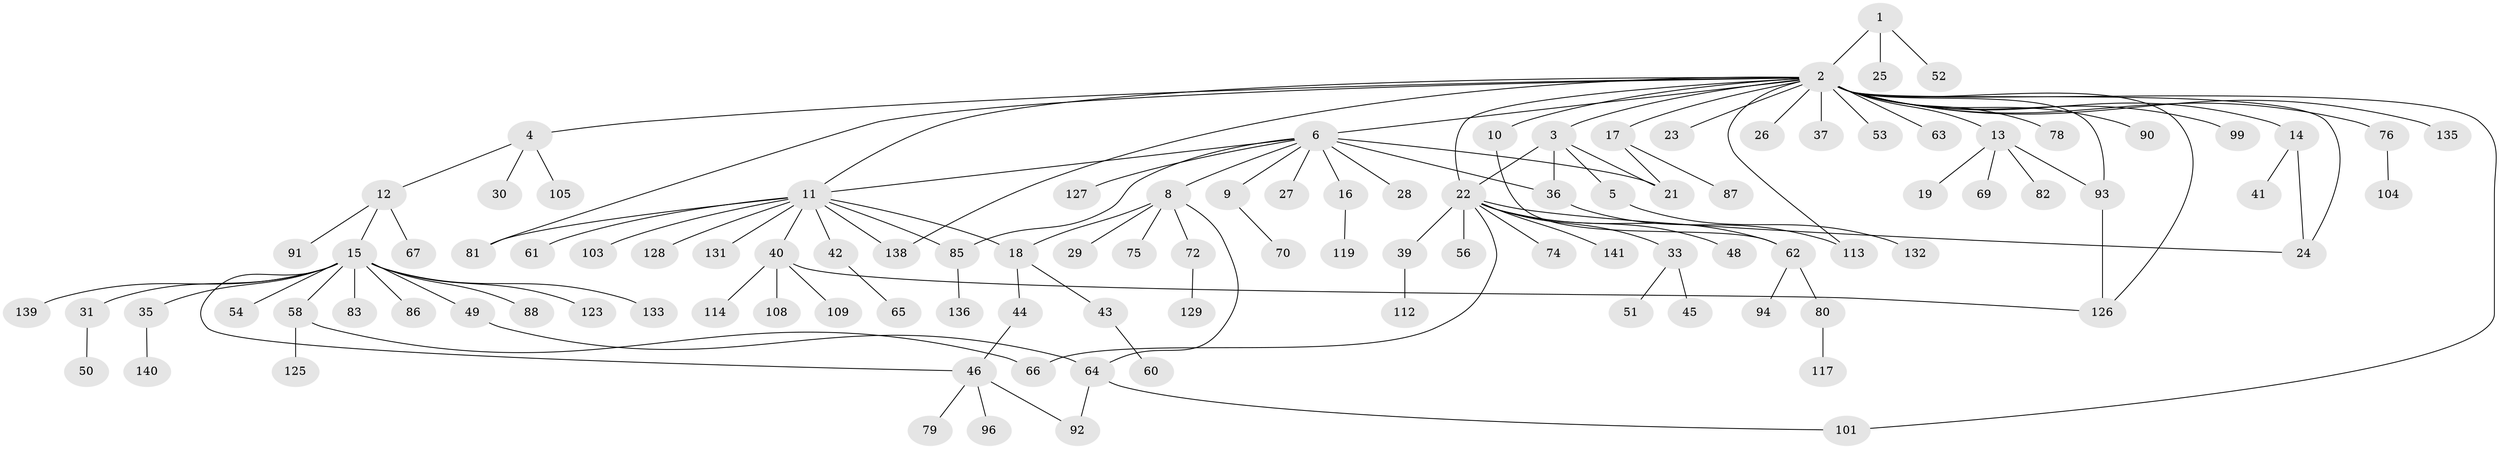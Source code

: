 // Generated by graph-tools (version 1.1) at 2025/23/03/03/25 07:23:50]
// undirected, 107 vertices, 127 edges
graph export_dot {
graph [start="1"]
  node [color=gray90,style=filled];
  1;
  2 [super="+107"];
  3 [super="+130"];
  4 [super="+34"];
  5 [super="+97"];
  6 [super="+7"];
  8 [super="+20"];
  9;
  10 [super="+89"];
  11 [super="+32"];
  12 [super="+111"];
  13 [super="+55"];
  14 [super="+57"];
  15 [super="+68"];
  16;
  17 [super="+115"];
  18 [super="+71"];
  19 [super="+106"];
  21 [super="+73"];
  22 [super="+59"];
  23;
  24;
  25;
  26 [super="+98"];
  27;
  28;
  29;
  30;
  31;
  33;
  35 [super="+38"];
  36 [super="+84"];
  37;
  39;
  40;
  41 [super="+47"];
  42;
  43;
  44 [super="+122"];
  45;
  46;
  48 [super="+77"];
  49;
  50 [super="+134"];
  51;
  52;
  53;
  54;
  56;
  58;
  60;
  61 [super="+137"];
  62 [super="+116"];
  63;
  64 [super="+102"];
  65;
  66 [super="+120"];
  67;
  69;
  70;
  72;
  74;
  75;
  76;
  78 [super="+124"];
  79;
  80 [super="+110"];
  81 [super="+142"];
  82 [super="+95"];
  83;
  85 [super="+100"];
  86;
  87 [super="+118"];
  88;
  90;
  91;
  92 [super="+121"];
  93;
  94;
  96;
  99;
  101;
  103;
  104;
  105;
  108;
  109;
  112;
  113;
  114;
  117;
  119;
  123;
  125;
  126;
  127;
  128;
  129;
  131;
  132;
  133;
  135;
  136;
  138;
  139;
  140;
  141;
  1 -- 2;
  1 -- 25;
  1 -- 52;
  2 -- 3;
  2 -- 4;
  2 -- 6 [weight=2];
  2 -- 10;
  2 -- 11;
  2 -- 13;
  2 -- 14;
  2 -- 17;
  2 -- 23;
  2 -- 24;
  2 -- 26;
  2 -- 37;
  2 -- 53;
  2 -- 63;
  2 -- 76;
  2 -- 78;
  2 -- 81;
  2 -- 90;
  2 -- 93;
  2 -- 99;
  2 -- 101;
  2 -- 113;
  2 -- 126;
  2 -- 135;
  2 -- 138;
  2 -- 22;
  3 -- 5;
  3 -- 21;
  3 -- 22;
  3 -- 36;
  4 -- 12;
  4 -- 30;
  4 -- 105;
  5 -- 132;
  6 -- 9;
  6 -- 27;
  6 -- 36;
  6 -- 21;
  6 -- 8;
  6 -- 11;
  6 -- 16;
  6 -- 85;
  6 -- 28;
  6 -- 127;
  8 -- 18;
  8 -- 29;
  8 -- 64;
  8 -- 72;
  8 -- 75;
  9 -- 70;
  10 -- 62;
  11 -- 18;
  11 -- 61;
  11 -- 85;
  11 -- 138;
  11 -- 128;
  11 -- 81;
  11 -- 131;
  11 -- 103;
  11 -- 40;
  11 -- 42;
  12 -- 15;
  12 -- 67;
  12 -- 91;
  13 -- 19;
  13 -- 82;
  13 -- 93;
  13 -- 69;
  14 -- 24;
  14 -- 41;
  15 -- 31;
  15 -- 35;
  15 -- 46;
  15 -- 49;
  15 -- 54;
  15 -- 58;
  15 -- 86;
  15 -- 88;
  15 -- 123;
  15 -- 133;
  15 -- 139;
  15 -- 83;
  16 -- 119;
  17 -- 87;
  17 -- 21;
  18 -- 43;
  18 -- 44;
  22 -- 33;
  22 -- 39;
  22 -- 48;
  22 -- 56;
  22 -- 66;
  22 -- 24;
  22 -- 74;
  22 -- 141;
  22 -- 62;
  31 -- 50;
  33 -- 45;
  33 -- 51;
  35 -- 140;
  36 -- 113;
  39 -- 112;
  40 -- 108;
  40 -- 109;
  40 -- 114;
  40 -- 126;
  42 -- 65;
  43 -- 60;
  44 -- 46;
  46 -- 79;
  46 -- 92;
  46 -- 96;
  49 -- 64;
  58 -- 66;
  58 -- 125;
  62 -- 80;
  62 -- 94;
  64 -- 101;
  64 -- 92;
  72 -- 129;
  76 -- 104;
  80 -- 117;
  85 -- 136;
  93 -- 126;
}
